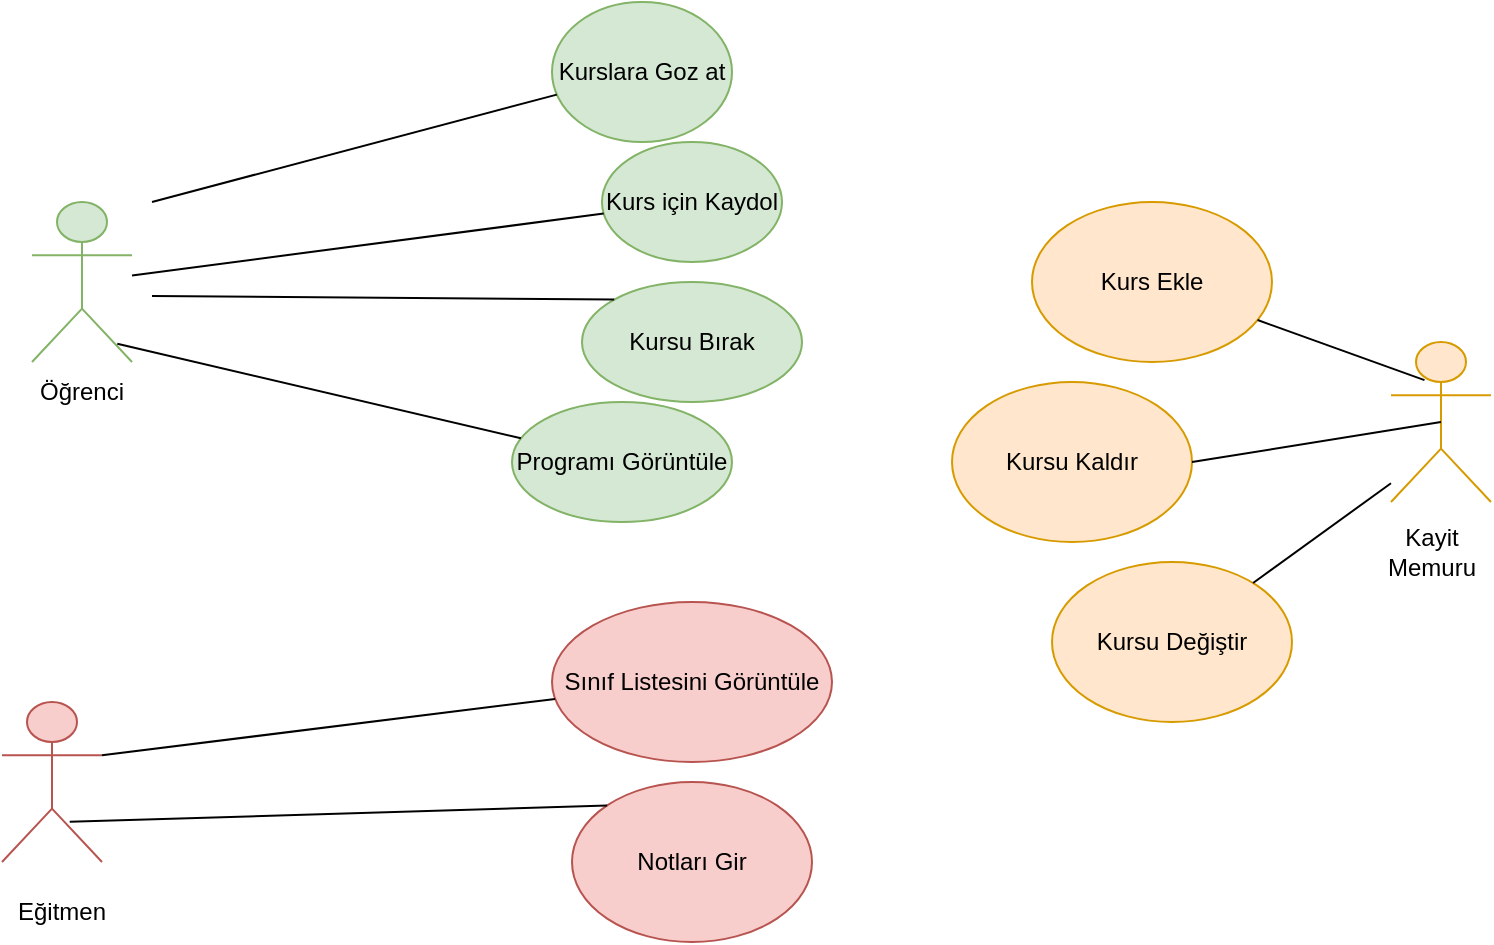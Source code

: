<mxfile version="23.1.5" type="device">
  <diagram name="Page-1" id="GeZ4q9c_LSWayCHz3ktu">
    <mxGraphModel dx="934" dy="611" grid="1" gridSize="10" guides="1" tooltips="1" connect="1" arrows="1" fold="1" page="1" pageScale="1" pageWidth="850" pageHeight="1100" math="0" shadow="0">
      <root>
        <mxCell id="0" />
        <mxCell id="1" parent="0" />
        <mxCell id="D4617x1Ep0FOKEcwXozs-3" value="Kurslara Goz at" style="ellipse;whiteSpace=wrap;html=1;fillColor=#d5e8d4;strokeColor=#82b366;" parent="1" vertex="1">
          <mxGeometry x="290" y="80" width="90" height="70" as="geometry" />
        </mxCell>
        <mxCell id="D4617x1Ep0FOKEcwXozs-4" value="Kurs için Kaydol" style="ellipse;whiteSpace=wrap;html=1;fillColor=#d5e8d4;strokeColor=#82b366;" parent="1" vertex="1">
          <mxGeometry x="315" y="150" width="90" height="60" as="geometry" />
        </mxCell>
        <mxCell id="D4617x1Ep0FOKEcwXozs-5" value="Kursu Bırak" style="ellipse;whiteSpace=wrap;html=1;fillColor=#d5e8d4;strokeColor=#82b366;" parent="1" vertex="1">
          <mxGeometry x="305" y="220" width="110" height="60" as="geometry" />
        </mxCell>
        <mxCell id="D4617x1Ep0FOKEcwXozs-6" value="Sınıf Listesini Görüntüle" style="ellipse;whiteSpace=wrap;html=1;fillColor=#f8cecc;strokeColor=#b85450;" parent="1" vertex="1">
          <mxGeometry x="290" y="380" width="140" height="80" as="geometry" />
        </mxCell>
        <mxCell id="D4617x1Ep0FOKEcwXozs-7" value="Notları Gir" style="ellipse;whiteSpace=wrap;html=1;fillColor=#f8cecc;strokeColor=#b85450;" parent="1" vertex="1">
          <mxGeometry x="300" y="470" width="120" height="80" as="geometry" />
        </mxCell>
        <mxCell id="D4617x1Ep0FOKEcwXozs-10" value="Kayit Memuru" style="text;html=1;align=center;verticalAlign=middle;whiteSpace=wrap;rounded=0;" parent="1" vertex="1">
          <mxGeometry x="699.5" y="340" width="60" height="30" as="geometry" />
        </mxCell>
        <mxCell id="D4617x1Ep0FOKEcwXozs-12" value="Öğrenci" style="text;html=1;align=center;verticalAlign=middle;whiteSpace=wrap;rounded=0;" parent="1" vertex="1">
          <mxGeometry x="25" y="260" width="60" height="30" as="geometry" />
        </mxCell>
        <mxCell id="tv94BUwljileKZ6Z8rxJ-6" value="Kurs Ekle" style="ellipse;whiteSpace=wrap;html=1;fillColor=#ffe6cc;strokeColor=#d79b00;" vertex="1" parent="1">
          <mxGeometry x="530" y="180" width="120" height="80" as="geometry" />
        </mxCell>
        <mxCell id="tv94BUwljileKZ6Z8rxJ-7" value="Kursu Kaldır" style="ellipse;whiteSpace=wrap;html=1;fillColor=#ffe6cc;strokeColor=#d79b00;" vertex="1" parent="1">
          <mxGeometry x="490" y="270" width="120" height="80" as="geometry" />
        </mxCell>
        <mxCell id="tv94BUwljileKZ6Z8rxJ-8" value="Kursu Değiştir" style="ellipse;whiteSpace=wrap;html=1;fillColor=#ffe6cc;strokeColor=#d79b00;" vertex="1" parent="1">
          <mxGeometry x="540" y="360" width="120" height="80" as="geometry" />
        </mxCell>
        <mxCell id="tv94BUwljileKZ6Z8rxJ-13" value="Programı Görüntüle" style="ellipse;whiteSpace=wrap;html=1;fillColor=#d5e8d4;strokeColor=#82b366;" vertex="1" parent="1">
          <mxGeometry x="270" y="280" width="110" height="60" as="geometry" />
        </mxCell>
        <mxCell id="tv94BUwljileKZ6Z8rxJ-15" value="Eğitmen" style="text;html=1;align=center;verticalAlign=middle;whiteSpace=wrap;rounded=0;" vertex="1" parent="1">
          <mxGeometry x="15" y="520" width="60" height="30" as="geometry" />
        </mxCell>
        <mxCell id="tv94BUwljileKZ6Z8rxJ-16" value="" style="shape=umlActor;html=1;verticalLabelPosition=bottom;verticalAlign=top;align=center;fillColor=#f8cecc;strokeColor=#b85450;" vertex="1" parent="1">
          <mxGeometry x="15" y="430" width="50" height="80" as="geometry" />
        </mxCell>
        <mxCell id="tv94BUwljileKZ6Z8rxJ-17" value="" style="shape=umlActor;html=1;verticalLabelPosition=bottom;verticalAlign=top;align=center;fillColor=#d5e8d4;strokeColor=#82b366;" vertex="1" parent="1">
          <mxGeometry x="30" y="180" width="50" height="80" as="geometry" />
        </mxCell>
        <mxCell id="tv94BUwljileKZ6Z8rxJ-21" value="" style="shape=umlActor;html=1;verticalLabelPosition=bottom;verticalAlign=top;align=center;fillColor=#ffe6cc;strokeColor=#d79b00;" vertex="1" parent="1">
          <mxGeometry x="709.5" y="250" width="50" height="80" as="geometry" />
        </mxCell>
        <mxCell id="tv94BUwljileKZ6Z8rxJ-22" value="" style="edgeStyle=none;html=1;endArrow=none;verticalAlign=bottom;rounded=0;" edge="1" parent="1" target="D4617x1Ep0FOKEcwXozs-3">
          <mxGeometry width="160" relative="1" as="geometry">
            <mxPoint x="90" y="180" as="sourcePoint" />
            <mxPoint x="250" y="180" as="targetPoint" />
          </mxGeometry>
        </mxCell>
        <mxCell id="tv94BUwljileKZ6Z8rxJ-23" value="" style="edgeStyle=none;html=1;endArrow=none;verticalAlign=bottom;rounded=0;" edge="1" parent="1" source="tv94BUwljileKZ6Z8rxJ-17" target="D4617x1Ep0FOKEcwXozs-4">
          <mxGeometry width="160" relative="1" as="geometry">
            <mxPoint x="100" y="190" as="sourcePoint" />
            <mxPoint x="302" y="136" as="targetPoint" />
          </mxGeometry>
        </mxCell>
        <mxCell id="tv94BUwljileKZ6Z8rxJ-24" value="" style="edgeStyle=none;html=1;endArrow=none;verticalAlign=bottom;rounded=0;entryX=0;entryY=0;entryDx=0;entryDy=0;" edge="1" parent="1" target="D4617x1Ep0FOKEcwXozs-5">
          <mxGeometry width="160" relative="1" as="geometry">
            <mxPoint x="90" y="227" as="sourcePoint" />
            <mxPoint x="326" y="196" as="targetPoint" />
          </mxGeometry>
        </mxCell>
        <mxCell id="tv94BUwljileKZ6Z8rxJ-25" value="" style="edgeStyle=none;html=1;endArrow=none;verticalAlign=bottom;rounded=0;exitX=0.853;exitY=0.886;exitDx=0;exitDy=0;exitPerimeter=0;" edge="1" parent="1" source="tv94BUwljileKZ6Z8rxJ-17" target="tv94BUwljileKZ6Z8rxJ-13">
          <mxGeometry width="160" relative="1" as="geometry">
            <mxPoint x="100" y="237" as="sourcePoint" />
            <mxPoint x="331" y="239" as="targetPoint" />
          </mxGeometry>
        </mxCell>
        <mxCell id="tv94BUwljileKZ6Z8rxJ-30" value="" style="edgeStyle=none;html=1;endArrow=none;verticalAlign=bottom;rounded=0;exitX=1;exitY=0.333;exitDx=0;exitDy=0;exitPerimeter=0;" edge="1" parent="1" source="tv94BUwljileKZ6Z8rxJ-16" target="D4617x1Ep0FOKEcwXozs-6">
          <mxGeometry width="160" relative="1" as="geometry">
            <mxPoint x="70" y="460" as="sourcePoint" />
            <mxPoint x="260" y="450" as="targetPoint" />
          </mxGeometry>
        </mxCell>
        <mxCell id="tv94BUwljileKZ6Z8rxJ-31" value="" style="edgeStyle=none;html=1;endArrow=none;verticalAlign=bottom;rounded=0;exitX=0.677;exitY=0.749;exitDx=0;exitDy=0;exitPerimeter=0;entryX=0;entryY=0;entryDx=0;entryDy=0;" edge="1" parent="1" source="tv94BUwljileKZ6Z8rxJ-16" target="D4617x1Ep0FOKEcwXozs-7">
          <mxGeometry width="160" relative="1" as="geometry">
            <mxPoint x="75" y="467" as="sourcePoint" />
            <mxPoint x="302" y="438" as="targetPoint" />
          </mxGeometry>
        </mxCell>
        <mxCell id="tv94BUwljileKZ6Z8rxJ-32" value="" style="edgeStyle=none;html=1;endArrow=none;verticalAlign=bottom;rounded=0;exitX=0.335;exitY=0.238;exitDx=0;exitDy=0;exitPerimeter=0;" edge="1" parent="1" source="tv94BUwljileKZ6Z8rxJ-21" target="tv94BUwljileKZ6Z8rxJ-6">
          <mxGeometry width="160" relative="1" as="geometry">
            <mxPoint x="59" y="500" as="sourcePoint" />
            <mxPoint x="328" y="492" as="targetPoint" />
          </mxGeometry>
        </mxCell>
        <mxCell id="tv94BUwljileKZ6Z8rxJ-33" value="" style="edgeStyle=none;html=1;endArrow=none;verticalAlign=bottom;rounded=0;entryX=1;entryY=0.5;entryDx=0;entryDy=0;exitX=0.5;exitY=0.5;exitDx=0;exitDy=0;exitPerimeter=0;" edge="1" parent="1" source="tv94BUwljileKZ6Z8rxJ-21" target="tv94BUwljileKZ6Z8rxJ-7">
          <mxGeometry width="160" relative="1" as="geometry">
            <mxPoint x="720" y="260" as="sourcePoint" />
            <mxPoint x="643" y="258" as="targetPoint" />
          </mxGeometry>
        </mxCell>
        <mxCell id="tv94BUwljileKZ6Z8rxJ-35" value="" style="edgeStyle=none;html=1;endArrow=none;verticalAlign=bottom;rounded=0;" edge="1" parent="1" source="tv94BUwljileKZ6Z8rxJ-21" target="tv94BUwljileKZ6Z8rxJ-8">
          <mxGeometry width="160" relative="1" as="geometry">
            <mxPoint x="731" y="239" as="sourcePoint" />
            <mxPoint x="660" y="234" as="targetPoint" />
            <Array as="points">
              <mxPoint x="710" y="320" />
            </Array>
          </mxGeometry>
        </mxCell>
      </root>
    </mxGraphModel>
  </diagram>
</mxfile>
